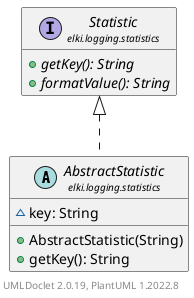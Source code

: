 @startuml
    remove .*\.(Instance|Par|Parameterizer|Factory)$
    set namespaceSeparator none
    hide empty fields
    hide empty methods

    abstract class "<size:14>AbstractStatistic\n<size:10>elki.logging.statistics" as elki.logging.statistics.AbstractStatistic [[AbstractStatistic.html]] {
        ~key: String
        +AbstractStatistic(String)
        +getKey(): String
    }

    interface "<size:14>Statistic\n<size:10>elki.logging.statistics" as elki.logging.statistics.Statistic [[Statistic.html]] {
        {abstract} +getKey(): String
        {abstract} +formatValue(): String
    }

    elki.logging.statistics.Statistic <|.. elki.logging.statistics.AbstractStatistic

    center footer UMLDoclet 2.0.19, PlantUML 1.2022.8
@enduml
